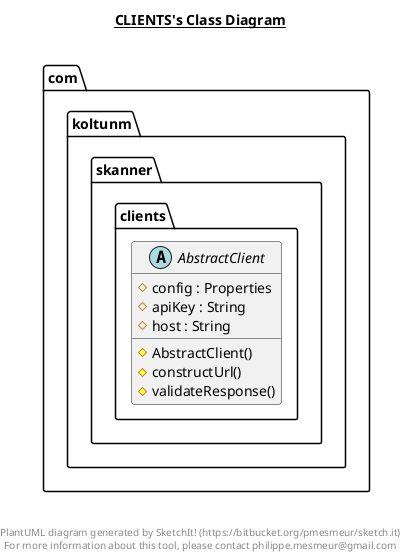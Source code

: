@startuml

title __CLIENTS's Class Diagram__\n

  package com.koltunm.skanner {
    package com.koltunm.skanner.clients {
      abstract class AbstractClient {
          # config : Properties
          # apiKey : String
          # host : String
          # AbstractClient()
          # constructUrl()
          # validateResponse()
      }
    }
  }
  



right footer


PlantUML diagram generated by SketchIt! (https://bitbucket.org/pmesmeur/sketch.it)
For more information about this tool, please contact philippe.mesmeur@gmail.com
endfooter

@enduml
